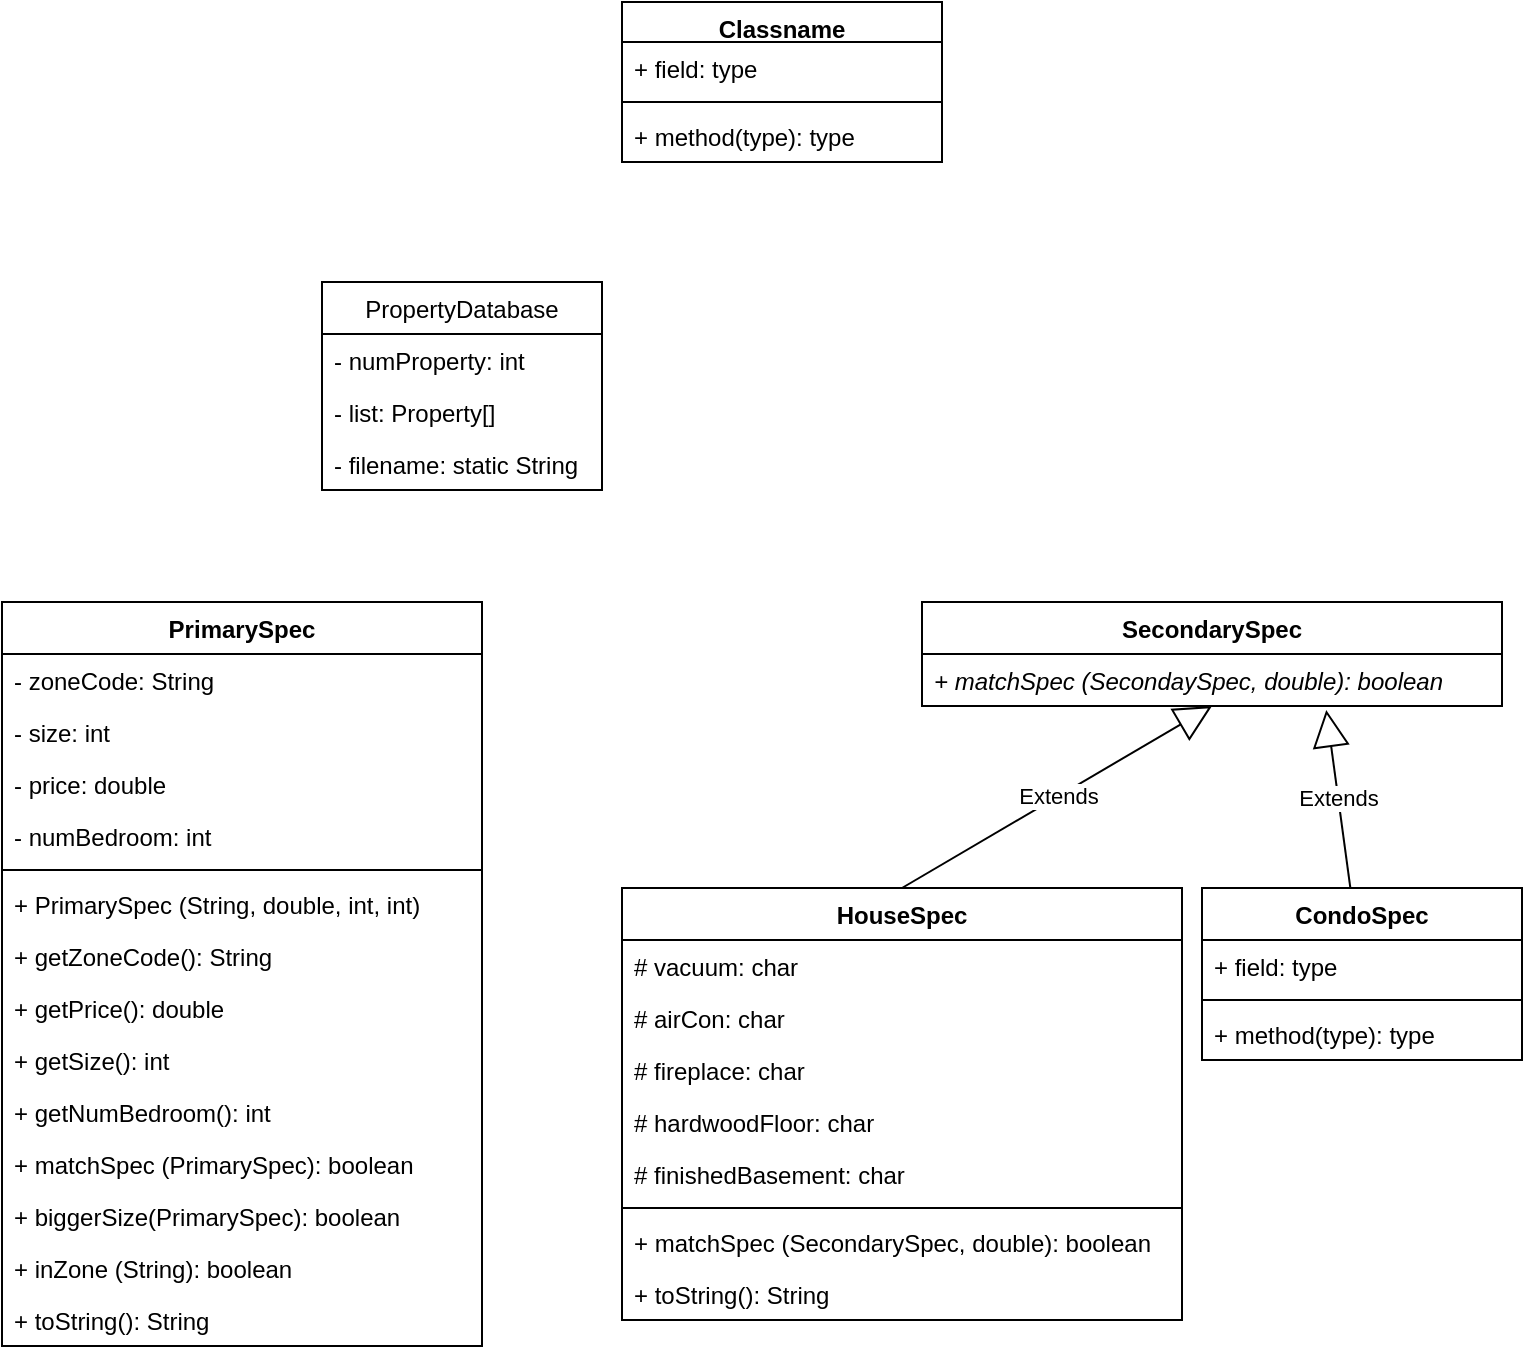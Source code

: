 <mxfile version="20.6.0" type="github">
  <diagram name="Page-1" id="c4acf3e9-155e-7222-9cf6-157b1a14988f">
    <mxGraphModel dx="423" dy="479" grid="1" gridSize="10" guides="1" tooltips="1" connect="1" arrows="1" fold="1" page="1" pageScale="1" pageWidth="850" pageHeight="1100" background="none" math="0" shadow="0">
      <root>
        <mxCell id="0" />
        <mxCell id="1" parent="0" />
        <mxCell id="zeTXqtFe5Kt7edeWtcU1-1" value="PrimarySpec" style="swimlane;fontStyle=1;align=center;verticalAlign=top;childLayout=stackLayout;horizontal=1;startSize=26;horizontalStack=0;resizeParent=1;resizeParentMax=0;resizeLast=0;collapsible=1;marginBottom=0;" parent="1" vertex="1">
          <mxGeometry x="10" y="490" width="240" height="372" as="geometry" />
        </mxCell>
        <mxCell id="zeTXqtFe5Kt7edeWtcU1-2" value="- zoneCode: String" style="text;strokeColor=none;fillColor=none;align=left;verticalAlign=top;spacingLeft=4;spacingRight=4;overflow=hidden;rotatable=0;points=[[0,0.5],[1,0.5]];portConstraint=eastwest;" parent="zeTXqtFe5Kt7edeWtcU1-1" vertex="1">
          <mxGeometry y="26" width="240" height="26" as="geometry" />
        </mxCell>
        <mxCell id="o_Y15IIIDee4aWbLvbx2-2" value="- size: int" style="text;strokeColor=none;fillColor=none;align=left;verticalAlign=top;spacingLeft=4;spacingRight=4;overflow=hidden;rotatable=0;points=[[0,0.5],[1,0.5]];portConstraint=eastwest;" vertex="1" parent="zeTXqtFe5Kt7edeWtcU1-1">
          <mxGeometry y="52" width="240" height="26" as="geometry" />
        </mxCell>
        <mxCell id="zeTXqtFe5Kt7edeWtcU1-4" value="- price: double" style="text;strokeColor=none;fillColor=none;align=left;verticalAlign=top;spacingLeft=4;spacingRight=4;overflow=hidden;rotatable=0;points=[[0,0.5],[1,0.5]];portConstraint=eastwest;" parent="zeTXqtFe5Kt7edeWtcU1-1" vertex="1">
          <mxGeometry y="78" width="240" height="26" as="geometry" />
        </mxCell>
        <mxCell id="o_Y15IIIDee4aWbLvbx2-5" value="- numBedroom: int" style="text;strokeColor=none;fillColor=none;align=left;verticalAlign=top;spacingLeft=4;spacingRight=4;overflow=hidden;rotatable=0;points=[[0,0.5],[1,0.5]];portConstraint=eastwest;" vertex="1" parent="zeTXqtFe5Kt7edeWtcU1-1">
          <mxGeometry y="104" width="240" height="26" as="geometry" />
        </mxCell>
        <mxCell id="o_Y15IIIDee4aWbLvbx2-8" value="" style="line;strokeWidth=1;fillColor=none;align=left;verticalAlign=middle;spacingTop=-1;spacingLeft=3;spacingRight=3;rotatable=0;labelPosition=right;points=[];portConstraint=eastwest;strokeColor=inherit;" vertex="1" parent="zeTXqtFe5Kt7edeWtcU1-1">
          <mxGeometry y="130" width="240" height="8" as="geometry" />
        </mxCell>
        <mxCell id="o_Y15IIIDee4aWbLvbx2-7" value="+ PrimarySpec (String, double, int, int)" style="text;strokeColor=none;fillColor=none;align=left;verticalAlign=top;spacingLeft=4;spacingRight=4;overflow=hidden;rotatable=0;points=[[0,0.5],[1,0.5]];portConstraint=eastwest;" vertex="1" parent="zeTXqtFe5Kt7edeWtcU1-1">
          <mxGeometry y="138" width="240" height="26" as="geometry" />
        </mxCell>
        <mxCell id="o_Y15IIIDee4aWbLvbx2-9" value="+ getZoneCode(): String" style="text;strokeColor=none;fillColor=none;align=left;verticalAlign=top;spacingLeft=4;spacingRight=4;overflow=hidden;rotatable=0;points=[[0,0.5],[1,0.5]];portConstraint=eastwest;" vertex="1" parent="zeTXqtFe5Kt7edeWtcU1-1">
          <mxGeometry y="164" width="240" height="26" as="geometry" />
        </mxCell>
        <mxCell id="o_Y15IIIDee4aWbLvbx2-10" value="+ getPrice(): double" style="text;strokeColor=none;fillColor=none;align=left;verticalAlign=top;spacingLeft=4;spacingRight=4;overflow=hidden;rotatable=0;points=[[0,0.5],[1,0.5]];portConstraint=eastwest;" vertex="1" parent="zeTXqtFe5Kt7edeWtcU1-1">
          <mxGeometry y="190" width="240" height="26" as="geometry" />
        </mxCell>
        <mxCell id="o_Y15IIIDee4aWbLvbx2-11" value="+ getSize(): int" style="text;strokeColor=none;fillColor=none;align=left;verticalAlign=top;spacingLeft=4;spacingRight=4;overflow=hidden;rotatable=0;points=[[0,0.5],[1,0.5]];portConstraint=eastwest;" vertex="1" parent="zeTXqtFe5Kt7edeWtcU1-1">
          <mxGeometry y="216" width="240" height="26" as="geometry" />
        </mxCell>
        <mxCell id="o_Y15IIIDee4aWbLvbx2-12" value="+ getNumBedroom(): int" style="text;strokeColor=none;fillColor=none;align=left;verticalAlign=top;spacingLeft=4;spacingRight=4;overflow=hidden;rotatable=0;points=[[0,0.5],[1,0.5]];portConstraint=eastwest;" vertex="1" parent="zeTXqtFe5Kt7edeWtcU1-1">
          <mxGeometry y="242" width="240" height="26" as="geometry" />
        </mxCell>
        <mxCell id="o_Y15IIIDee4aWbLvbx2-13" value="+ matchSpec (PrimarySpec): boolean" style="text;strokeColor=none;fillColor=none;align=left;verticalAlign=top;spacingLeft=4;spacingRight=4;overflow=hidden;rotatable=0;points=[[0,0.5],[1,0.5]];portConstraint=eastwest;" vertex="1" parent="zeTXqtFe5Kt7edeWtcU1-1">
          <mxGeometry y="268" width="240" height="26" as="geometry" />
        </mxCell>
        <mxCell id="o_Y15IIIDee4aWbLvbx2-14" value="+ biggerSize(PrimarySpec): boolean" style="text;strokeColor=none;fillColor=none;align=left;verticalAlign=top;spacingLeft=4;spacingRight=4;overflow=hidden;rotatable=0;points=[[0,0.5],[1,0.5]];portConstraint=eastwest;" vertex="1" parent="zeTXqtFe5Kt7edeWtcU1-1">
          <mxGeometry y="294" width="240" height="26" as="geometry" />
        </mxCell>
        <mxCell id="o_Y15IIIDee4aWbLvbx2-15" value="+ inZone (String): boolean" style="text;strokeColor=none;fillColor=none;align=left;verticalAlign=top;spacingLeft=4;spacingRight=4;overflow=hidden;rotatable=0;points=[[0,0.5],[1,0.5]];portConstraint=eastwest;" vertex="1" parent="zeTXqtFe5Kt7edeWtcU1-1">
          <mxGeometry y="320" width="240" height="26" as="geometry" />
        </mxCell>
        <mxCell id="o_Y15IIIDee4aWbLvbx2-16" value="+ toString(): String" style="text;strokeColor=none;fillColor=none;align=left;verticalAlign=top;spacingLeft=4;spacingRight=4;overflow=hidden;rotatable=0;points=[[0,0.5],[1,0.5]];portConstraint=eastwest;" vertex="1" parent="zeTXqtFe5Kt7edeWtcU1-1">
          <mxGeometry y="346" width="240" height="26" as="geometry" />
        </mxCell>
        <mxCell id="NDQBSN1_Fcu4X6xRwB9Z-2" value="Classname" style="swimlane;fontStyle=1;align=center;verticalAlign=top;childLayout=stackLayout;horizontal=1;startSize=20;horizontalStack=0;resizeParent=1;resizeParentMax=0;resizeLast=0;collapsible=1;marginBottom=0;" parent="1" vertex="1">
          <mxGeometry x="320" y="190" width="160" height="80" as="geometry" />
        </mxCell>
        <mxCell id="NDQBSN1_Fcu4X6xRwB9Z-3" value="+ field: type" style="text;strokeColor=none;fillColor=none;align=left;verticalAlign=top;spacingLeft=4;spacingRight=4;overflow=hidden;rotatable=0;points=[[0,0.5],[1,0.5]];portConstraint=eastwest;" parent="NDQBSN1_Fcu4X6xRwB9Z-2" vertex="1">
          <mxGeometry y="20" width="160" height="26" as="geometry" />
        </mxCell>
        <mxCell id="NDQBSN1_Fcu4X6xRwB9Z-4" value="" style="line;strokeWidth=1;fillColor=none;align=left;verticalAlign=middle;spacingTop=-1;spacingLeft=3;spacingRight=3;rotatable=0;labelPosition=right;points=[];portConstraint=eastwest;strokeColor=inherit;" parent="NDQBSN1_Fcu4X6xRwB9Z-2" vertex="1">
          <mxGeometry y="46" width="160" height="8" as="geometry" />
        </mxCell>
        <mxCell id="NDQBSN1_Fcu4X6xRwB9Z-5" value="+ method(type): type" style="text;strokeColor=none;fillColor=none;align=left;verticalAlign=top;spacingLeft=4;spacingRight=4;overflow=hidden;rotatable=0;points=[[0,0.5],[1,0.5]];portConstraint=eastwest;" parent="NDQBSN1_Fcu4X6xRwB9Z-2" vertex="1">
          <mxGeometry y="54" width="160" height="26" as="geometry" />
        </mxCell>
        <mxCell id="o_Y15IIIDee4aWbLvbx2-17" value="SecondarySpec" style="swimlane;fontStyle=1;align=center;verticalAlign=top;childLayout=stackLayout;horizontal=1;startSize=26;horizontalStack=0;resizeParent=1;resizeParentMax=0;resizeLast=0;collapsible=1;marginBottom=0;" vertex="1" parent="1">
          <mxGeometry x="470" y="490" width="290" height="52" as="geometry" />
        </mxCell>
        <mxCell id="o_Y15IIIDee4aWbLvbx2-18" value="+ matchSpec (SecondaySpec, double): boolean" style="text;strokeColor=none;fillColor=none;align=left;verticalAlign=top;spacingLeft=4;spacingRight=4;overflow=hidden;rotatable=0;points=[[0,0.5],[1,0.5]];portConstraint=eastwest;fontStyle=2" vertex="1" parent="o_Y15IIIDee4aWbLvbx2-17">
          <mxGeometry y="26" width="290" height="26" as="geometry" />
        </mxCell>
        <mxCell id="6" value="PropertyDatabase" style="swimlane;fontStyle=0;childLayout=stackLayout;horizontal=1;startSize=26;fillColor=none;horizontalStack=0;resizeParent=1;resizeParentMax=0;resizeLast=0;collapsible=1;marginBottom=0;" vertex="1" parent="1">
          <mxGeometry x="170" y="330" width="140" height="104" as="geometry" />
        </mxCell>
        <mxCell id="7" value="- numProperty: int" style="text;strokeColor=none;fillColor=none;align=left;verticalAlign=top;spacingLeft=4;spacingRight=4;overflow=hidden;rotatable=0;points=[[0,0.5],[1,0.5]];portConstraint=eastwest;" vertex="1" parent="6">
          <mxGeometry y="26" width="140" height="26" as="geometry" />
        </mxCell>
        <mxCell id="8" value="- list: Property[]" style="text;strokeColor=none;fillColor=none;align=left;verticalAlign=top;spacingLeft=4;spacingRight=4;overflow=hidden;rotatable=0;points=[[0,0.5],[1,0.5]];portConstraint=eastwest;" vertex="1" parent="6">
          <mxGeometry y="52" width="140" height="26" as="geometry" />
        </mxCell>
        <mxCell id="9" value="- filename: static String" style="text;strokeColor=none;fillColor=none;align=left;verticalAlign=top;spacingLeft=4;spacingRight=4;overflow=hidden;rotatable=0;points=[[0,0.5],[1,0.5]];portConstraint=eastwest;" vertex="1" parent="6">
          <mxGeometry y="78" width="140" height="26" as="geometry" />
        </mxCell>
        <mxCell id="o_Y15IIIDee4aWbLvbx2-24" value="HouseSpec" style="swimlane;fontStyle=1;align=center;verticalAlign=top;childLayout=stackLayout;horizontal=1;startSize=26;horizontalStack=0;resizeParent=1;resizeParentMax=0;resizeLast=0;collapsible=1;marginBottom=0;" vertex="1" parent="1">
          <mxGeometry x="320" y="633" width="280" height="216" as="geometry" />
        </mxCell>
        <mxCell id="o_Y15IIIDee4aWbLvbx2-25" value="# vacuum: char" style="text;strokeColor=none;fillColor=none;align=left;verticalAlign=top;spacingLeft=4;spacingRight=4;overflow=hidden;rotatable=0;points=[[0,0.5],[1,0.5]];portConstraint=eastwest;" vertex="1" parent="o_Y15IIIDee4aWbLvbx2-24">
          <mxGeometry y="26" width="280" height="26" as="geometry" />
        </mxCell>
        <mxCell id="o_Y15IIIDee4aWbLvbx2-40" value="# airCon: char" style="text;strokeColor=none;fillColor=none;align=left;verticalAlign=top;spacingLeft=4;spacingRight=4;overflow=hidden;rotatable=0;points=[[0,0.5],[1,0.5]];portConstraint=eastwest;" vertex="1" parent="o_Y15IIIDee4aWbLvbx2-24">
          <mxGeometry y="52" width="280" height="26" as="geometry" />
        </mxCell>
        <mxCell id="o_Y15IIIDee4aWbLvbx2-41" value="# fireplace: char" style="text;strokeColor=none;fillColor=none;align=left;verticalAlign=top;spacingLeft=4;spacingRight=4;overflow=hidden;rotatable=0;points=[[0,0.5],[1,0.5]];portConstraint=eastwest;" vertex="1" parent="o_Y15IIIDee4aWbLvbx2-24">
          <mxGeometry y="78" width="280" height="26" as="geometry" />
        </mxCell>
        <mxCell id="o_Y15IIIDee4aWbLvbx2-39" value="# hardwoodFloor: char" style="text;strokeColor=none;fillColor=none;align=left;verticalAlign=top;spacingLeft=4;spacingRight=4;overflow=hidden;rotatable=0;points=[[0,0.5],[1,0.5]];portConstraint=eastwest;" vertex="1" parent="o_Y15IIIDee4aWbLvbx2-24">
          <mxGeometry y="104" width="280" height="26" as="geometry" />
        </mxCell>
        <mxCell id="o_Y15IIIDee4aWbLvbx2-42" value="# finishedBasement: char" style="text;strokeColor=none;fillColor=none;align=left;verticalAlign=top;spacingLeft=4;spacingRight=4;overflow=hidden;rotatable=0;points=[[0,0.5],[1,0.5]];portConstraint=eastwest;" vertex="1" parent="o_Y15IIIDee4aWbLvbx2-24">
          <mxGeometry y="130" width="280" height="26" as="geometry" />
        </mxCell>
        <mxCell id="o_Y15IIIDee4aWbLvbx2-26" value="" style="line;strokeWidth=1;fillColor=none;align=left;verticalAlign=middle;spacingTop=-1;spacingLeft=3;spacingRight=3;rotatable=0;labelPosition=right;points=[];portConstraint=eastwest;strokeColor=inherit;" vertex="1" parent="o_Y15IIIDee4aWbLvbx2-24">
          <mxGeometry y="156" width="280" height="8" as="geometry" />
        </mxCell>
        <mxCell id="o_Y15IIIDee4aWbLvbx2-27" value="+ matchSpec (SecondarySpec, double): boolean" style="text;strokeColor=none;fillColor=none;align=left;verticalAlign=top;spacingLeft=4;spacingRight=4;overflow=hidden;rotatable=0;points=[[0,0.5],[1,0.5]];portConstraint=eastwest;" vertex="1" parent="o_Y15IIIDee4aWbLvbx2-24">
          <mxGeometry y="164" width="280" height="26" as="geometry" />
        </mxCell>
        <mxCell id="o_Y15IIIDee4aWbLvbx2-35" value="+ toString(): String" style="text;strokeColor=none;fillColor=none;align=left;verticalAlign=top;spacingLeft=4;spacingRight=4;overflow=hidden;rotatable=0;points=[[0,0.5],[1,0.5]];portConstraint=eastwest;" vertex="1" parent="o_Y15IIIDee4aWbLvbx2-24">
          <mxGeometry y="190" width="280" height="26" as="geometry" />
        </mxCell>
        <mxCell id="o_Y15IIIDee4aWbLvbx2-29" value="Extends" style="endArrow=block;endSize=16;endFill=0;html=1;rounded=0;fillColor=#FFFFFF;exitX=0.5;exitY=0;exitDx=0;exitDy=0;entryX=0.5;entryY=1;entryDx=0;entryDy=0;" edge="1" parent="1" source="o_Y15IIIDee4aWbLvbx2-24" target="o_Y15IIIDee4aWbLvbx2-17">
          <mxGeometry width="160" relative="1" as="geometry">
            <mxPoint x="630" y="680" as="sourcePoint" />
            <mxPoint x="790" y="680" as="targetPoint" />
          </mxGeometry>
        </mxCell>
        <mxCell id="o_Y15IIIDee4aWbLvbx2-30" value="CondoSpec" style="swimlane;fontStyle=1;align=center;verticalAlign=top;childLayout=stackLayout;horizontal=1;startSize=26;horizontalStack=0;resizeParent=1;resizeParentMax=0;resizeLast=0;collapsible=1;marginBottom=0;" vertex="1" parent="1">
          <mxGeometry x="610" y="633" width="160" height="86" as="geometry" />
        </mxCell>
        <mxCell id="o_Y15IIIDee4aWbLvbx2-31" value="+ field: type" style="text;strokeColor=none;fillColor=none;align=left;verticalAlign=top;spacingLeft=4;spacingRight=4;overflow=hidden;rotatable=0;points=[[0,0.5],[1,0.5]];portConstraint=eastwest;" vertex="1" parent="o_Y15IIIDee4aWbLvbx2-30">
          <mxGeometry y="26" width="160" height="26" as="geometry" />
        </mxCell>
        <mxCell id="o_Y15IIIDee4aWbLvbx2-32" value="" style="line;strokeWidth=1;fillColor=none;align=left;verticalAlign=middle;spacingTop=-1;spacingLeft=3;spacingRight=3;rotatable=0;labelPosition=right;points=[];portConstraint=eastwest;strokeColor=inherit;" vertex="1" parent="o_Y15IIIDee4aWbLvbx2-30">
          <mxGeometry y="52" width="160" height="8" as="geometry" />
        </mxCell>
        <mxCell id="o_Y15IIIDee4aWbLvbx2-33" value="+ method(type): type" style="text;strokeColor=none;fillColor=none;align=left;verticalAlign=top;spacingLeft=4;spacingRight=4;overflow=hidden;rotatable=0;points=[[0,0.5],[1,0.5]];portConstraint=eastwest;" vertex="1" parent="o_Y15IIIDee4aWbLvbx2-30">
          <mxGeometry y="60" width="160" height="26" as="geometry" />
        </mxCell>
        <mxCell id="o_Y15IIIDee4aWbLvbx2-34" value="Extends" style="endArrow=block;endSize=16;endFill=0;html=1;rounded=0;fillColor=#FFFFFF;entryX=0.697;entryY=1.077;entryDx=0;entryDy=0;entryPerimeter=0;" edge="1" parent="1" source="o_Y15IIIDee4aWbLvbx2-30" target="o_Y15IIIDee4aWbLvbx2-18">
          <mxGeometry width="160" relative="1" as="geometry">
            <mxPoint x="630" y="680" as="sourcePoint" />
            <mxPoint x="790" y="680" as="targetPoint" />
          </mxGeometry>
        </mxCell>
      </root>
    </mxGraphModel>
  </diagram>
</mxfile>
